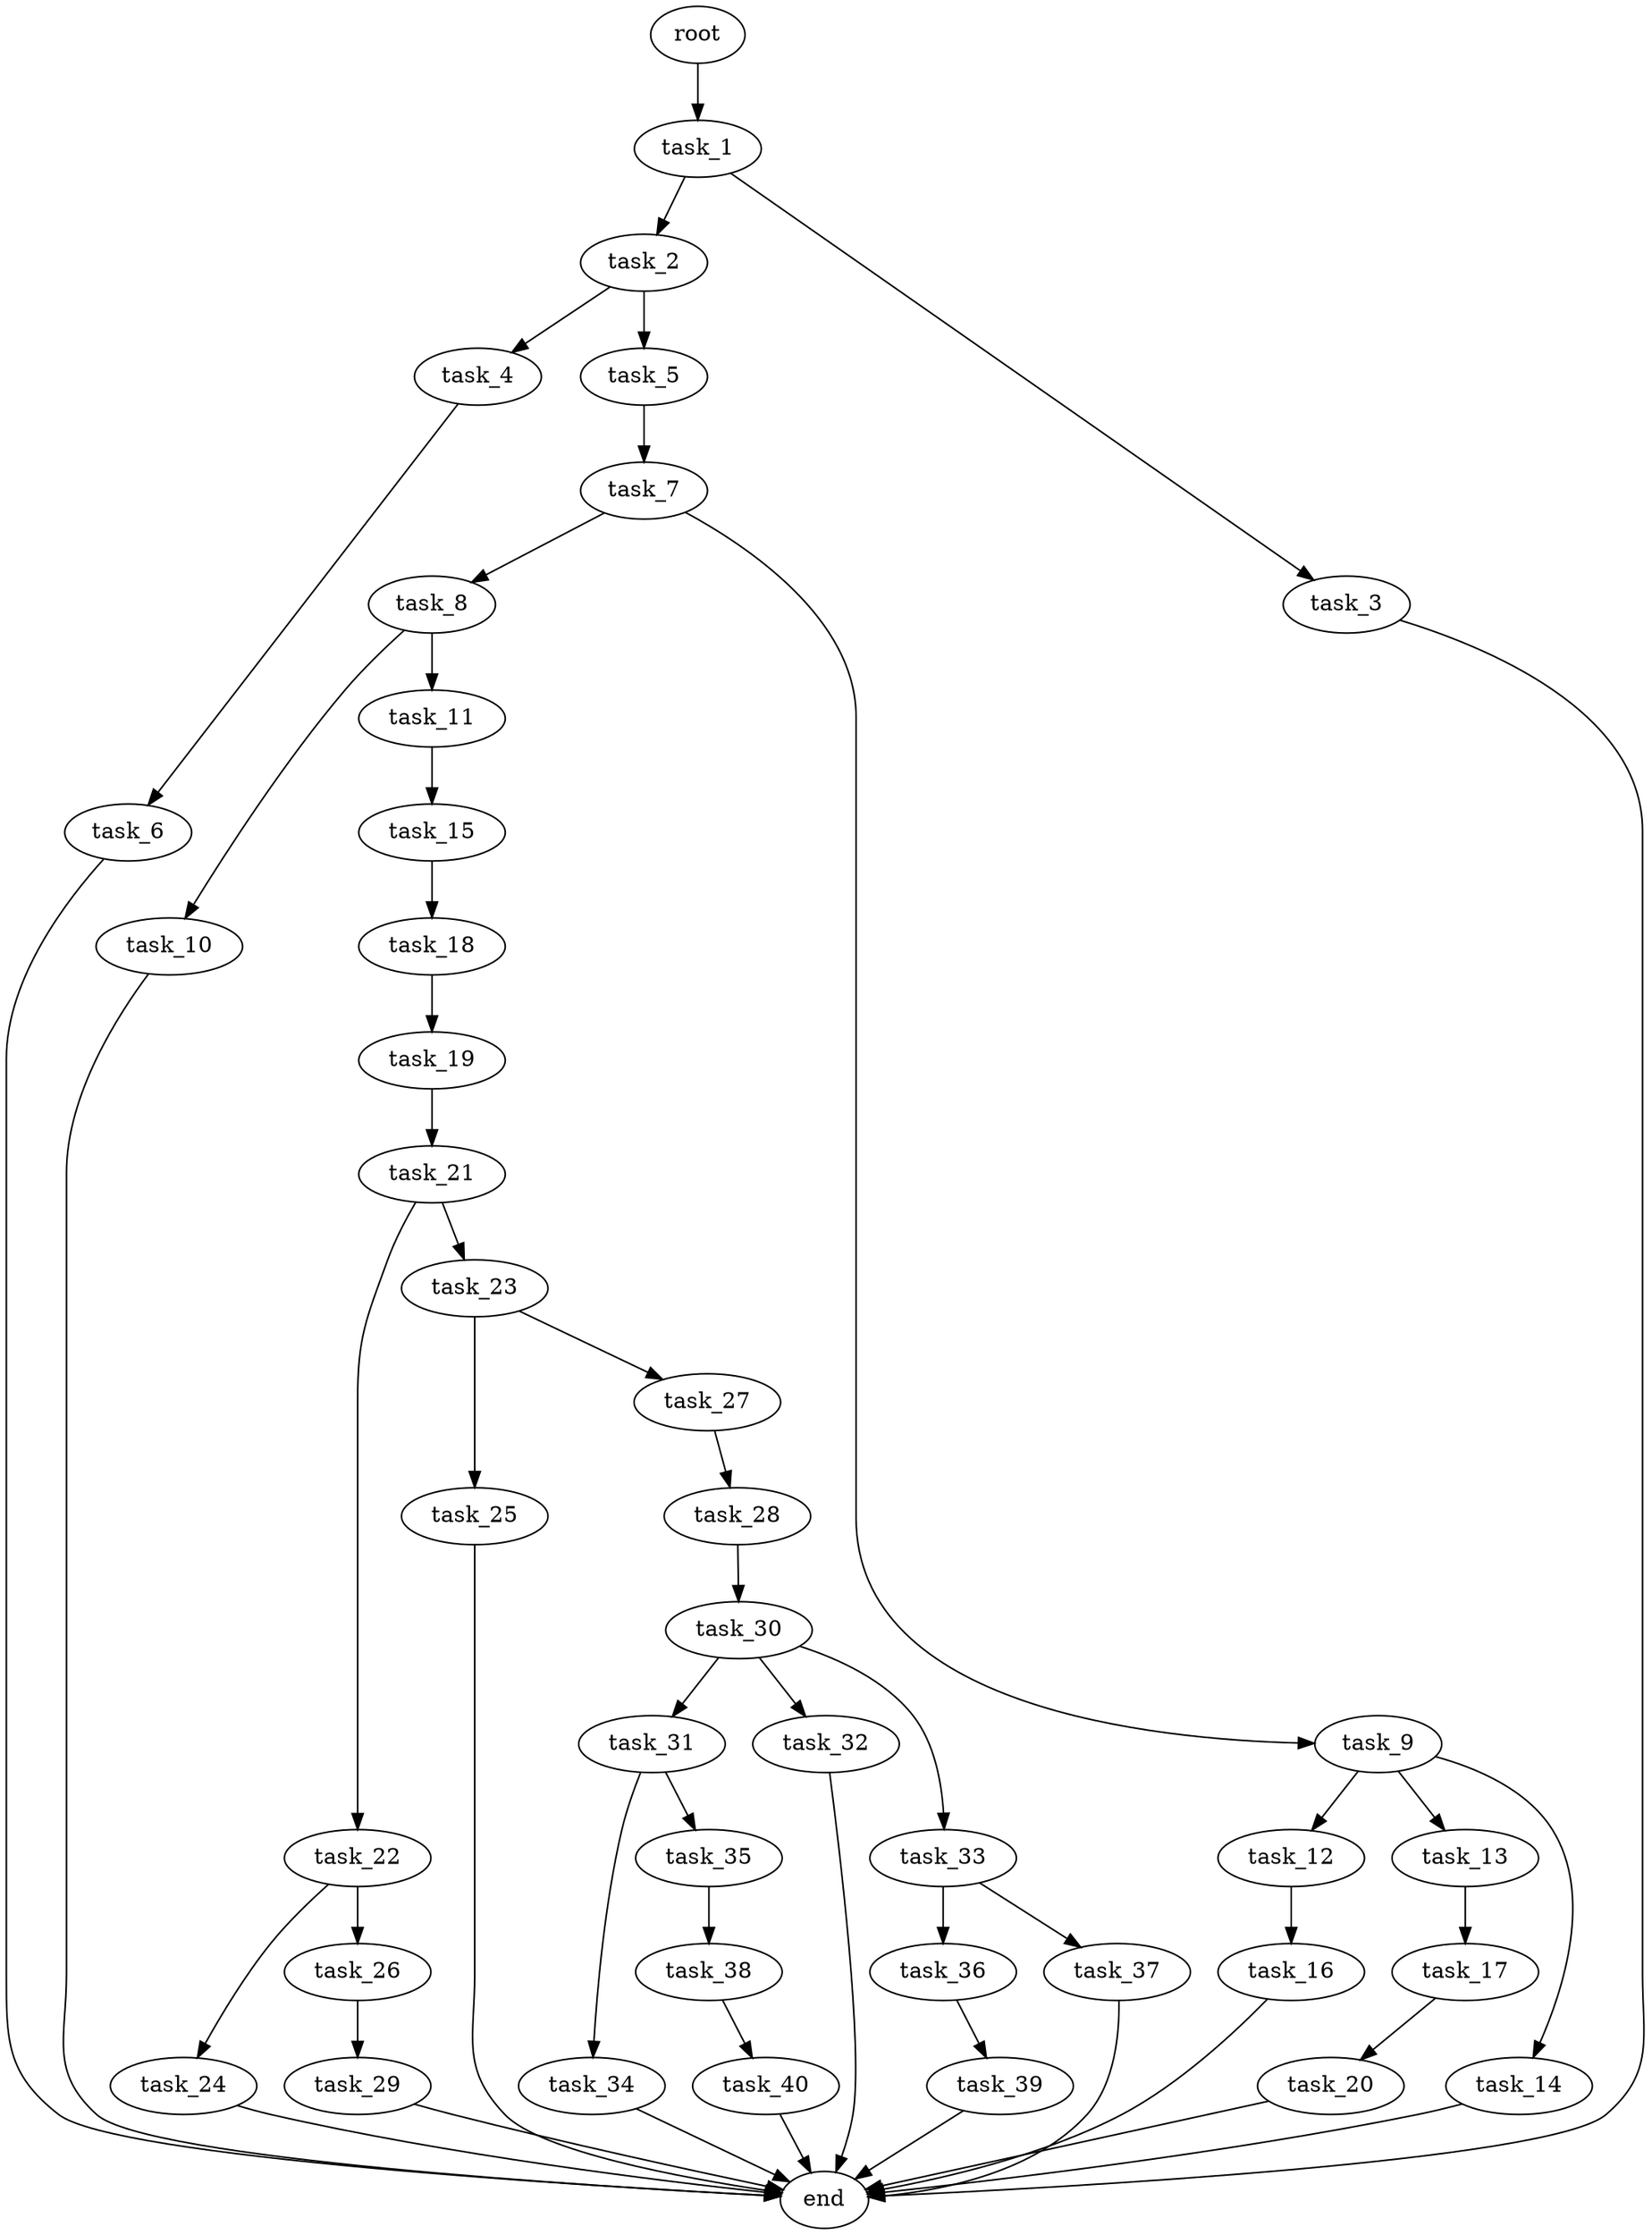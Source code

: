digraph G {
  root [size="0.000000e+00"];
  task_1 [size="2.869075e+10"];
  task_2 [size="5.392754e+10"];
  task_3 [size="2.259215e+10"];
  task_4 [size="3.970624e+10"];
  task_5 [size="4.773992e+10"];
  task_6 [size="8.380814e+10"];
  task_7 [size="5.865984e+10"];
  task_8 [size="7.565455e+10"];
  task_9 [size="4.073383e+10"];
  task_10 [size="1.706836e+10"];
  task_11 [size="7.229818e+10"];
  task_12 [size="9.416060e+10"];
  task_13 [size="6.066077e+10"];
  task_14 [size="5.059020e+10"];
  task_15 [size="7.359420e+09"];
  task_16 [size="4.513468e+10"];
  task_17 [size="3.352577e+10"];
  task_18 [size="4.183272e+10"];
  task_19 [size="9.231552e+09"];
  task_20 [size="9.337845e+10"];
  task_21 [size="6.954475e+10"];
  task_22 [size="8.572916e+10"];
  task_23 [size="2.940190e+10"];
  task_24 [size="5.197283e+10"];
  task_25 [size="4.073072e+10"];
  task_26 [size="7.471706e+10"];
  task_27 [size="8.296001e+10"];
  task_28 [size="6.305149e+10"];
  task_29 [size="7.780406e+10"];
  task_30 [size="3.375581e+10"];
  task_31 [size="4.924263e+10"];
  task_32 [size="3.955570e+10"];
  task_33 [size="4.354277e+10"];
  task_34 [size="7.907528e+10"];
  task_35 [size="4.645377e+09"];
  task_36 [size="6.937170e+10"];
  task_37 [size="1.166010e+10"];
  task_38 [size="1.288736e+10"];
  task_39 [size="7.803287e+10"];
  task_40 [size="1.806704e+09"];
  end [size="0.000000e+00"];

  root -> task_1 [size="1.000000e-12"];
  task_1 -> task_2 [size="5.392754e+08"];
  task_1 -> task_3 [size="2.259215e+08"];
  task_2 -> task_4 [size="3.970624e+08"];
  task_2 -> task_5 [size="4.773992e+08"];
  task_3 -> end [size="1.000000e-12"];
  task_4 -> task_6 [size="8.380814e+08"];
  task_5 -> task_7 [size="5.865984e+08"];
  task_6 -> end [size="1.000000e-12"];
  task_7 -> task_8 [size="7.565455e+08"];
  task_7 -> task_9 [size="4.073383e+08"];
  task_8 -> task_10 [size="1.706836e+08"];
  task_8 -> task_11 [size="7.229818e+08"];
  task_9 -> task_12 [size="9.416060e+08"];
  task_9 -> task_13 [size="6.066077e+08"];
  task_9 -> task_14 [size="5.059020e+08"];
  task_10 -> end [size="1.000000e-12"];
  task_11 -> task_15 [size="7.359420e+07"];
  task_12 -> task_16 [size="4.513468e+08"];
  task_13 -> task_17 [size="3.352577e+08"];
  task_14 -> end [size="1.000000e-12"];
  task_15 -> task_18 [size="4.183272e+08"];
  task_16 -> end [size="1.000000e-12"];
  task_17 -> task_20 [size="9.337845e+08"];
  task_18 -> task_19 [size="9.231552e+07"];
  task_19 -> task_21 [size="6.954475e+08"];
  task_20 -> end [size="1.000000e-12"];
  task_21 -> task_22 [size="8.572916e+08"];
  task_21 -> task_23 [size="2.940190e+08"];
  task_22 -> task_24 [size="5.197283e+08"];
  task_22 -> task_26 [size="7.471706e+08"];
  task_23 -> task_25 [size="4.073072e+08"];
  task_23 -> task_27 [size="8.296001e+08"];
  task_24 -> end [size="1.000000e-12"];
  task_25 -> end [size="1.000000e-12"];
  task_26 -> task_29 [size="7.780406e+08"];
  task_27 -> task_28 [size="6.305149e+08"];
  task_28 -> task_30 [size="3.375581e+08"];
  task_29 -> end [size="1.000000e-12"];
  task_30 -> task_31 [size="4.924263e+08"];
  task_30 -> task_32 [size="3.955570e+08"];
  task_30 -> task_33 [size="4.354277e+08"];
  task_31 -> task_34 [size="7.907528e+08"];
  task_31 -> task_35 [size="4.645377e+07"];
  task_32 -> end [size="1.000000e-12"];
  task_33 -> task_36 [size="6.937170e+08"];
  task_33 -> task_37 [size="1.166010e+08"];
  task_34 -> end [size="1.000000e-12"];
  task_35 -> task_38 [size="1.288736e+08"];
  task_36 -> task_39 [size="7.803287e+08"];
  task_37 -> end [size="1.000000e-12"];
  task_38 -> task_40 [size="1.806704e+07"];
  task_39 -> end [size="1.000000e-12"];
  task_40 -> end [size="1.000000e-12"];
}
